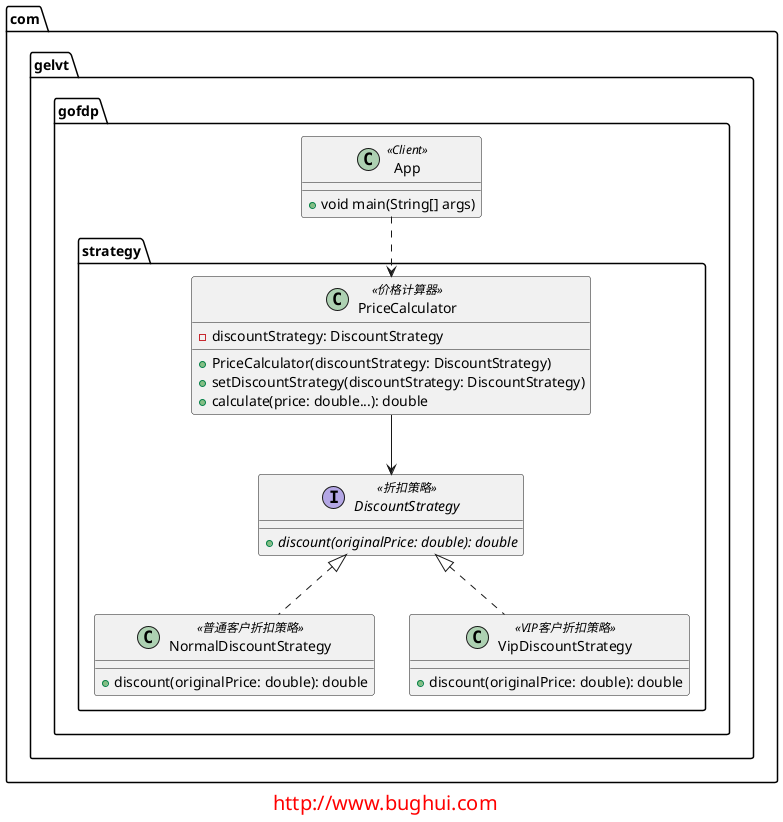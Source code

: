@startuml

package com.gelvt.gofdp.strategy{

    interface DiscountStrategy <<折扣策略>> {
        + {abstract} discount(originalPrice: double): double
    }

    class NormalDiscountStrategy <<普通客户折扣策略>> {
        + discount(originalPrice: double): double
    }

    class VipDiscountStrategy <<VIP客户折扣策略>> {
        + discount(originalPrice: double): double
    }

    class PriceCalculator <<价格计算器>> {
        - discountStrategy: DiscountStrategy
        + PriceCalculator(discountStrategy: DiscountStrategy)
        + setDiscountStrategy(discountStrategy: DiscountStrategy)
        + calculate(price: double...): double
    }

    DiscountStrategy <|.. NormalDiscountStrategy
    DiscountStrategy <|.. VipDiscountStrategy
    PriceCalculator --> DiscountStrategy

}

package com.gelvt.gofdp{
    class App <<Client>>{
        + void main(String[] args)
    }
}

App ..> PriceCalculator

footer
<font size="20" color="red">http://www.bughui.com</font>
endfooter

@enduml
